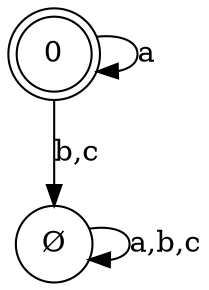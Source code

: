 digraph {
	0 [shape=doublecircle]
	"Ø" [shape=circle]
	"Ø" -> "Ø" [label="a,b,c"]
	0 -> "Ø" [label="b,c"]
	0 -> 0 [label=a]
}
